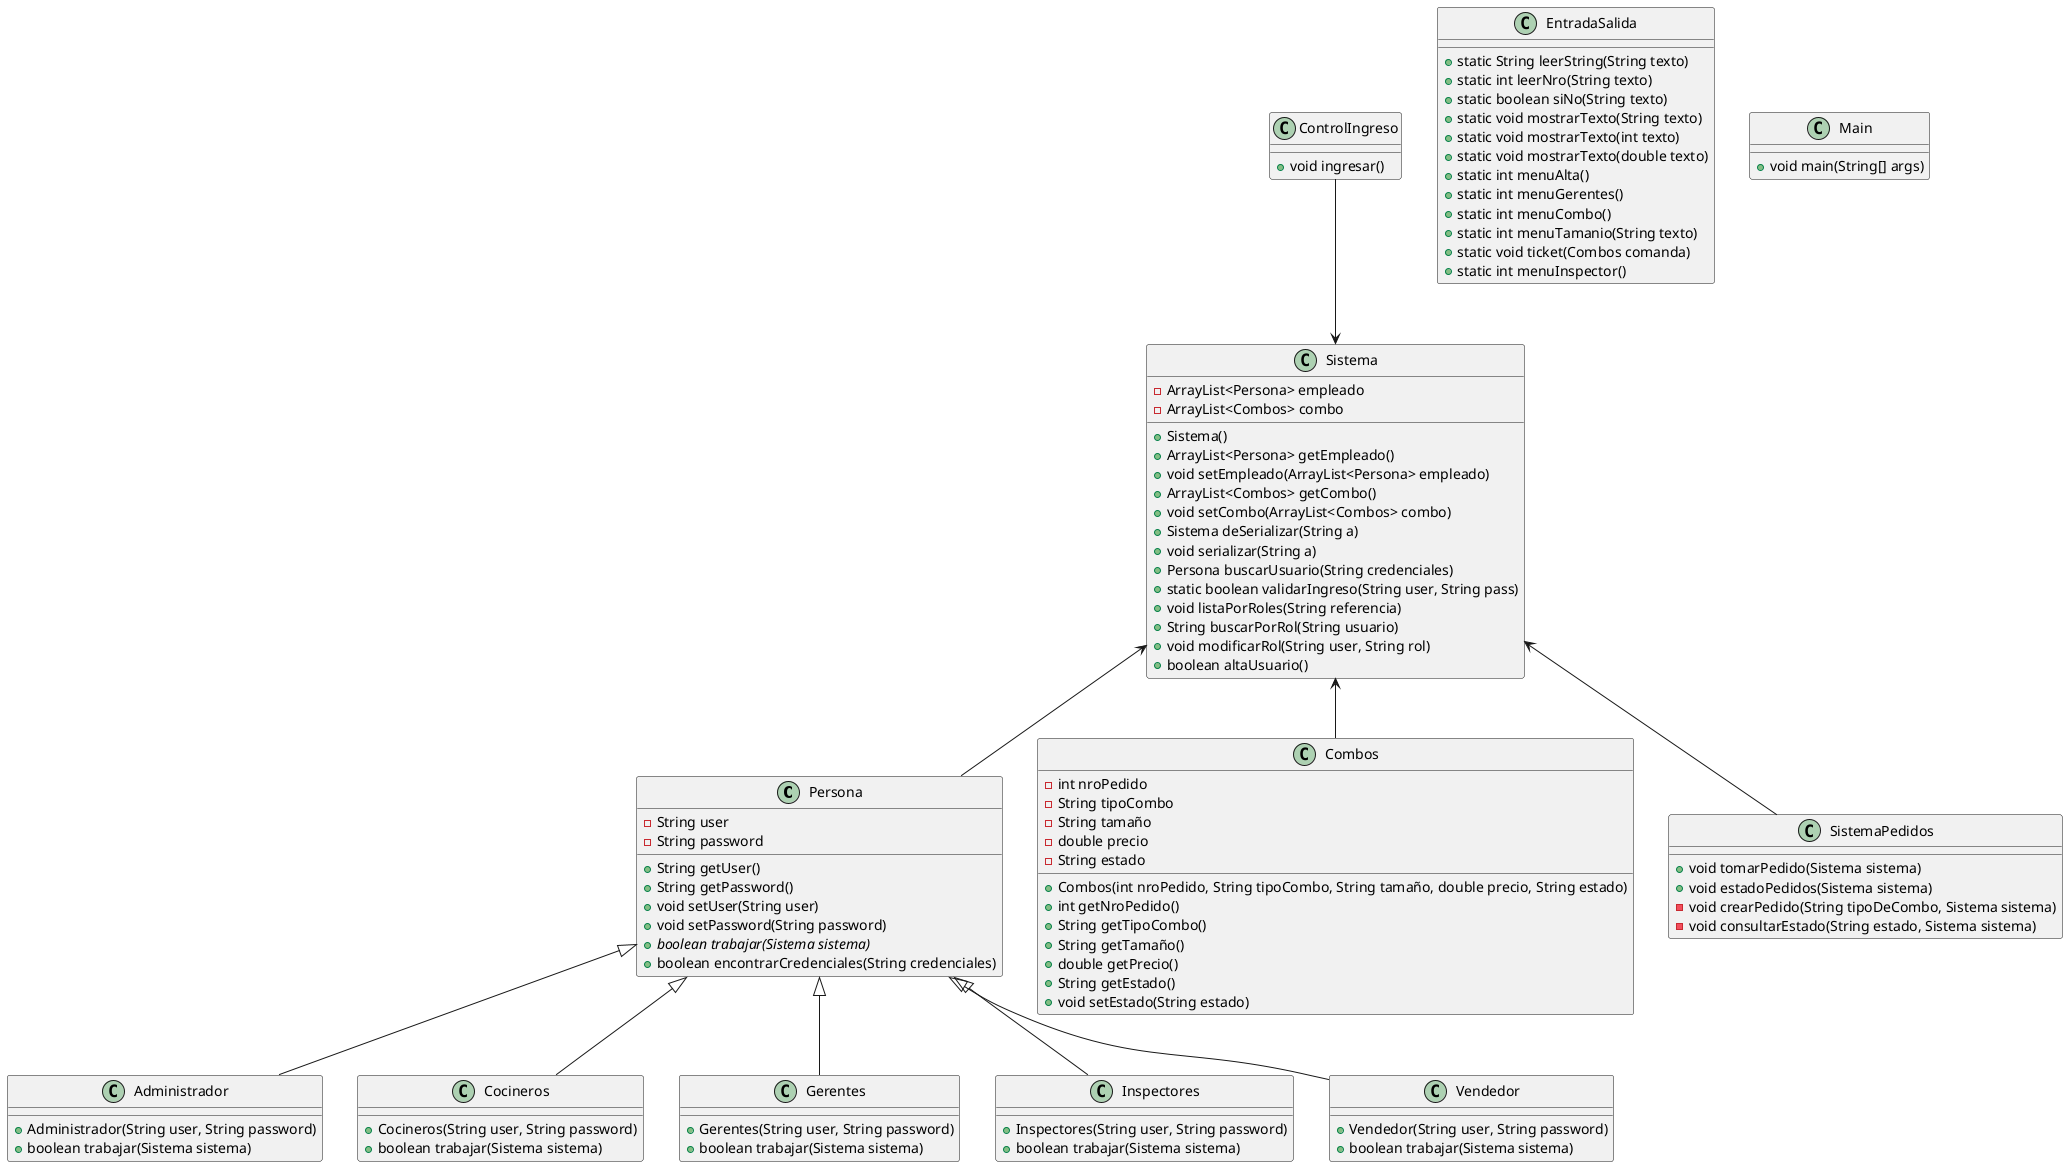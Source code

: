 @startuml

class Persona {
    - String user
    - String password
    + String getUser()
    + String getPassword()
    + void setUser(String user)
    + void setPassword(String password)
    {abstract} + boolean trabajar(Sistema sistema)
    + boolean encontrarCredenciales(String credenciales)
}

class Administrador {
    + Administrador(String user, String password)
    + boolean trabajar(Sistema sistema)
}

class Cocineros {
    + Cocineros(String user, String password)
    + boolean trabajar(Sistema sistema)
}

class Combos {
    - int nroPedido
    - String tipoCombo
    - String tamaño
    - double precio
    - String estado
    + Combos(int nroPedido, String tipoCombo, String tamaño, double precio, String estado)
    + int getNroPedido()
    + String getTipoCombo()
    + String getTamaño()
    + double getPrecio()
    + String getEstado()
    + void setEstado(String estado)
}

class ControlIngreso {
    + void ingresar()
}

class EntradaSalida {
    + static String leerString(String texto)
    + static int leerNro(String texto)
    + static boolean siNo(String texto)
    + static void mostrarTexto(String texto)
    + static void mostrarTexto(int texto)
    + static void mostrarTexto(double texto)
    + static int menuAlta()
    + static int menuGerentes()
    + static int menuCombo()
    + static int menuTamanio(String texto)
    + static void ticket(Combos comanda)
    + static int menuInspector()
}

class Gerentes {
    + Gerentes(String user, String password)
    + boolean trabajar(Sistema sistema)
}

class Inspectores {
    + Inspectores(String user, String password)
    + boolean trabajar(Sistema sistema)
}

class Main {
    + void main(String[] args)
}

class Sistema {
    - ArrayList<Persona> empleado
    - ArrayList<Combos> combo
    + Sistema()
    + ArrayList<Persona> getEmpleado()
    + void setEmpleado(ArrayList<Persona> empleado)
    + ArrayList<Combos> getCombo()
    + void setCombo(ArrayList<Combos> combo)
    + Sistema deSerializar(String a)
    + void serializar(String a)
    + Persona buscarUsuario(String credenciales)
    + static boolean validarIngreso(String user, String pass)
    + void listaPorRoles(String referencia)
    + String buscarPorRol(String usuario)
    + void modificarRol(String user, String rol)
    + boolean altaUsuario()
}

class SistemaPedidos {
    + void tomarPedido(Sistema sistema)
    + void estadoPedidos(Sistema sistema)
    - void crearPedido(String tipoDeCombo, Sistema sistema)
    - void consultarEstado(String estado, Sistema sistema)
}

class Vendedor {
    + Vendedor(String user, String password)
    + boolean trabajar(Sistema sistema)
}

Persona <|-- Administrador
Persona <|-- Cocineros
Persona <|-- Gerentes
Persona <|-- Inspectores
Persona <|-- Vendedor

ControlIngreso --> Sistema

Sistema <-- Combos
Sistema <-- Persona
Sistema <-- SistemaPedidos



@enduml
